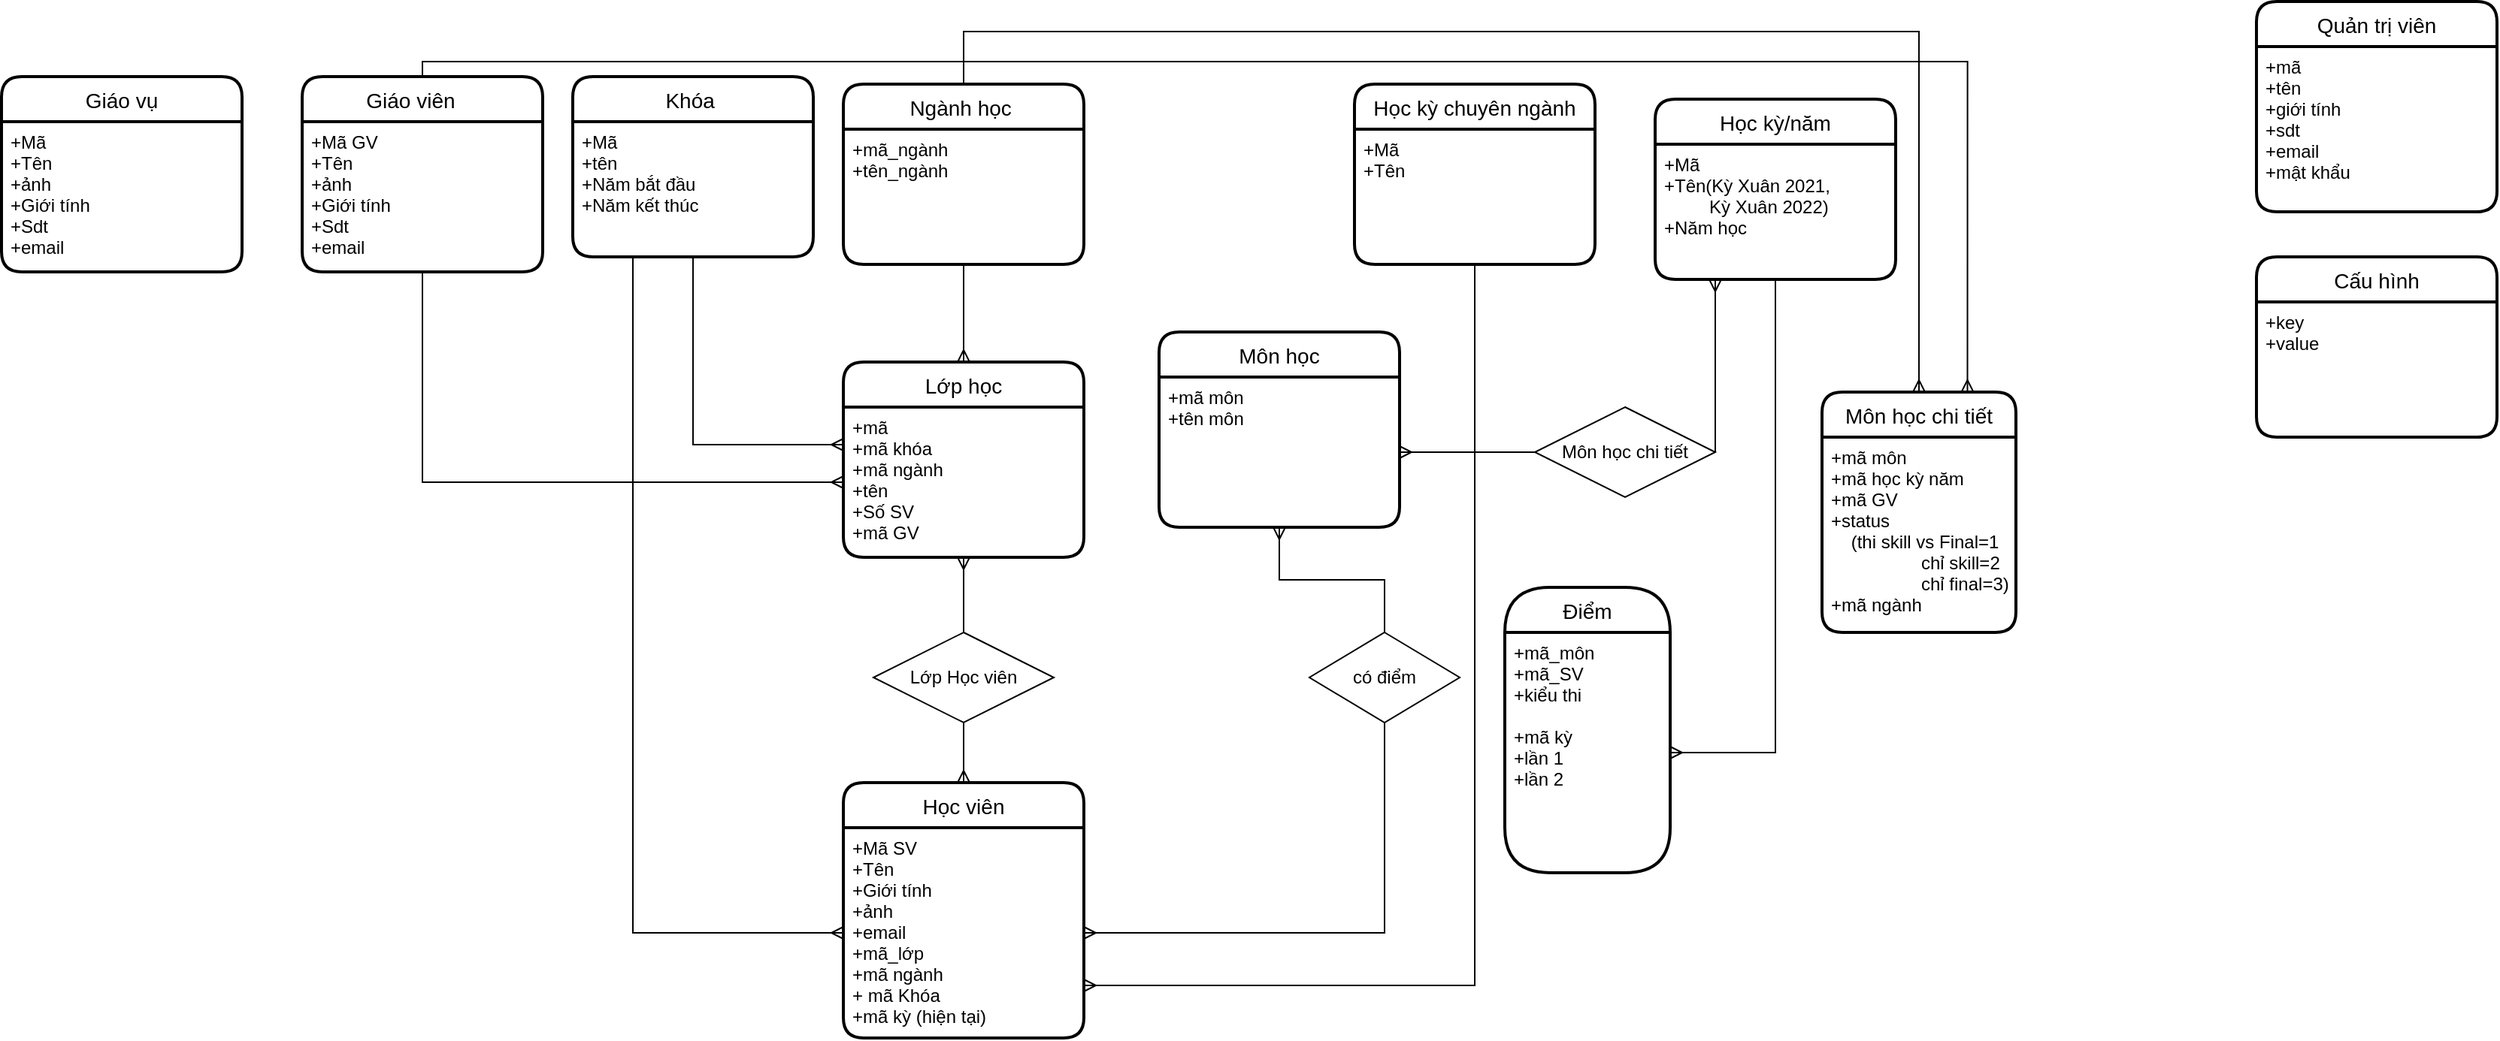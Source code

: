 <mxfile version="18.0.5" type="device" pages="2"><diagram id="BHRlq9lQyB9zRH_3aqh-" name="Page-1"><mxGraphModel dx="964" dy="536" grid="1" gridSize="10" guides="1" tooltips="1" connect="1" arrows="1" fold="1" page="1" pageScale="1" pageWidth="850" pageHeight="1100" math="0" shadow="0"><root><mxCell id="0"/><mxCell id="1" parent="0"/><mxCell id="GWSyd2YqOLVpxITgxBCj-1" value="Quản trị viên" style="swimlane;childLayout=stackLayout;horizontal=1;startSize=30;horizontalStack=0;rounded=1;fontSize=14;fontStyle=0;strokeWidth=2;resizeParent=0;resizeLast=1;shadow=0;dashed=0;align=center;" parent="1" vertex="1"><mxGeometry x="1530" y="40" width="160" height="140" as="geometry"/></mxCell><mxCell id="GWSyd2YqOLVpxITgxBCj-2" value="+mã&#10;+tên&#10;+giới tính&#10;+sdt&#10;+email&#10;+mật khẩu " style="align=left;strokeColor=none;fillColor=none;spacingLeft=4;fontSize=12;verticalAlign=top;resizable=0;rotatable=0;part=1;" parent="GWSyd2YqOLVpxITgxBCj-1" vertex="1"><mxGeometry y="30" width="160" height="110" as="geometry"/></mxCell><mxCell id="GWSyd2YqOLVpxITgxBCj-3" value="Học viên" style="swimlane;childLayout=stackLayout;horizontal=1;startSize=30;horizontalStack=0;rounded=1;fontSize=14;fontStyle=0;strokeWidth=2;resizeParent=0;resizeLast=1;shadow=0;dashed=0;align=center;" parent="1" vertex="1"><mxGeometry x="590" y="560" width="160" height="170" as="geometry"/></mxCell><mxCell id="GWSyd2YqOLVpxITgxBCj-4" value="+Mã SV&#10;+Tên&#10;+Giới tính&#10;+ảnh&#10;+email&#10;+mã_lớp&#10;+mã ngành&#10;+ mã Khóa&#10;+mã kỳ (hiện tại)" style="align=left;strokeColor=none;fillColor=none;spacingLeft=4;fontSize=12;verticalAlign=top;resizable=0;rotatable=0;part=1;" parent="GWSyd2YqOLVpxITgxBCj-3" vertex="1"><mxGeometry y="30" width="160" height="140" as="geometry"/></mxCell><mxCell id="GWSyd2YqOLVpxITgxBCj-5" value="Cấu hình" style="swimlane;childLayout=stackLayout;horizontal=1;startSize=30;horizontalStack=0;rounded=1;fontSize=14;fontStyle=0;strokeWidth=2;resizeParent=0;resizeLast=1;shadow=0;dashed=0;align=center;" parent="1" vertex="1"><mxGeometry x="1530" y="210" width="160" height="120" as="geometry"/></mxCell><mxCell id="GWSyd2YqOLVpxITgxBCj-6" value="+key&#10;+value" style="align=left;strokeColor=none;fillColor=none;spacingLeft=4;fontSize=12;verticalAlign=top;resizable=0;rotatable=0;part=1;" parent="GWSyd2YqOLVpxITgxBCj-5" vertex="1"><mxGeometry y="30" width="160" height="90" as="geometry"/></mxCell><mxCell id="GWSyd2YqOLVpxITgxBCj-7" value="Lớp học" style="swimlane;childLayout=stackLayout;horizontal=1;startSize=30;horizontalStack=0;rounded=1;fontSize=14;fontStyle=0;strokeWidth=2;resizeParent=0;resizeLast=1;shadow=0;dashed=0;align=center;" parent="1" vertex="1"><mxGeometry x="590" y="280" width="160" height="130" as="geometry"/></mxCell><mxCell id="GWSyd2YqOLVpxITgxBCj-8" value="+mã&#10;+mã khóa&#10;+mã ngành&#10;+tên&#10;+Số SV&#10;+mã GV" style="align=left;strokeColor=none;fillColor=none;spacingLeft=4;fontSize=12;verticalAlign=top;resizable=0;rotatable=0;part=1;" parent="GWSyd2YqOLVpxITgxBCj-7" vertex="1"><mxGeometry y="30" width="160" height="100" as="geometry"/></mxCell><mxCell id="GWSyd2YqOLVpxITgxBCj-10" value="Môn học" style="swimlane;childLayout=stackLayout;horizontal=1;startSize=30;horizontalStack=0;rounded=1;fontSize=14;fontStyle=0;strokeWidth=2;resizeParent=0;resizeLast=1;shadow=0;dashed=0;align=center;" parent="1" vertex="1"><mxGeometry x="800" y="260" width="160" height="130" as="geometry"/></mxCell><mxCell id="GWSyd2YqOLVpxITgxBCj-11" value="+mã môn &#10;+tên môn&#10;&#10;&#10;&#10; " style="align=left;strokeColor=none;fillColor=none;spacingLeft=4;fontSize=12;verticalAlign=top;resizable=0;rotatable=0;part=1;" parent="GWSyd2YqOLVpxITgxBCj-10" vertex="1"><mxGeometry y="30" width="160" height="100" as="geometry"/></mxCell><mxCell id="GWSyd2YqOLVpxITgxBCj-12" value="Điểm" style="swimlane;childLayout=stackLayout;horizontal=1;startSize=30;horizontalStack=0;rounded=1;fontSize=14;fontStyle=0;strokeWidth=2;resizeParent=0;resizeLast=1;shadow=0;dashed=0;align=center;arcSize=50;" parent="1" vertex="1"><mxGeometry x="1030" y="430" width="110" height="190" as="geometry"/></mxCell><mxCell id="GWSyd2YqOLVpxITgxBCj-13" value="+mã_môn&#10;+mã_SV&#10;+kiểu thi&#10;&#10;+mã kỳ&#10;+lần 1&#10;+lần 2  &#10;" style="align=left;strokeColor=none;fillColor=none;spacingLeft=4;fontSize=12;verticalAlign=top;resizable=0;rotatable=0;part=1;" parent="GWSyd2YqOLVpxITgxBCj-12" vertex="1"><mxGeometry y="30" width="110" height="160" as="geometry"/></mxCell><mxCell id="GWSyd2YqOLVpxITgxBCj-16" value="Giáo viên    " style="swimlane;childLayout=stackLayout;horizontal=1;startSize=30;horizontalStack=0;rounded=1;fontSize=14;fontStyle=0;strokeWidth=2;resizeParent=0;resizeLast=1;shadow=0;dashed=0;align=center;" parent="1" vertex="1"><mxGeometry x="230" y="90" width="160" height="130" as="geometry"/></mxCell><mxCell id="GWSyd2YqOLVpxITgxBCj-17" value="+Mã GV&#10;+Tên&#10;+ảnh    &#10;+Giới tính&#10;+Sdt&#10;+email" style="align=left;strokeColor=none;fillColor=none;spacingLeft=4;fontSize=12;verticalAlign=top;resizable=0;rotatable=0;part=1;" parent="GWSyd2YqOLVpxITgxBCj-16" vertex="1"><mxGeometry y="30" width="160" height="100" as="geometry"/></mxCell><mxCell id="As0inwiZUNO2Wqzn2yUd-1" value="Ngành học " style="swimlane;childLayout=stackLayout;horizontal=1;startSize=30;horizontalStack=0;rounded=1;fontSize=14;fontStyle=0;strokeWidth=2;resizeParent=0;resizeLast=1;shadow=0;dashed=0;align=center;" parent="1" vertex="1"><mxGeometry x="590" y="95" width="160" height="120" as="geometry"/></mxCell><mxCell id="As0inwiZUNO2Wqzn2yUd-2" value="+mã_ngành&#10;+tên_ngành" style="align=left;strokeColor=none;fillColor=none;spacingLeft=4;fontSize=12;verticalAlign=top;resizable=0;rotatable=0;part=1;" parent="As0inwiZUNO2Wqzn2yUd-1" vertex="1"><mxGeometry y="30" width="160" height="90" as="geometry"/></mxCell><mxCell id="8SyAHFQkAuumiU2WXGUC-1" value="Học kỳ/năm" style="swimlane;childLayout=stackLayout;horizontal=1;startSize=30;horizontalStack=0;rounded=1;fontSize=14;fontStyle=0;strokeWidth=2;resizeParent=0;resizeLast=1;shadow=0;dashed=0;align=center;" parent="1" vertex="1"><mxGeometry x="1130" y="105" width="160" height="120" as="geometry"/></mxCell><mxCell id="8SyAHFQkAuumiU2WXGUC-2" value="+Mã&#10;+Tên(Kỳ Xuân 2021, &#10;          Kỳ Xuân 2022)&#10;+Năm học " style="align=left;strokeColor=none;fillColor=none;spacingLeft=4;fontSize=12;verticalAlign=top;resizable=0;rotatable=0;part=1;" parent="8SyAHFQkAuumiU2WXGUC-1" vertex="1"><mxGeometry y="30" width="160" height="90" as="geometry"/></mxCell><mxCell id="Zsi5KVs_UI_7GZ5l03Mt-1" value="Giáo vụ" style="swimlane;childLayout=stackLayout;horizontal=1;startSize=30;horizontalStack=0;rounded=1;fontSize=14;fontStyle=0;strokeWidth=2;resizeParent=0;resizeLast=1;shadow=0;dashed=0;align=center;" parent="1" vertex="1"><mxGeometry x="30" y="90" width="160" height="130" as="geometry"/></mxCell><mxCell id="Zsi5KVs_UI_7GZ5l03Mt-2" value="+Mã&#10;+Tên&#10;+ảnh    &#10;+Giới tính&#10;+Sdt&#10;+email" style="align=left;strokeColor=none;fillColor=none;spacingLeft=4;fontSize=12;verticalAlign=top;resizable=0;rotatable=0;part=1;" parent="Zsi5KVs_UI_7GZ5l03Mt-1" vertex="1"><mxGeometry y="30" width="160" height="100" as="geometry"/></mxCell><mxCell id="Zsi5KVs_UI_7GZ5l03Mt-3" value="Khóa " style="swimlane;childLayout=stackLayout;horizontal=1;startSize=30;horizontalStack=0;rounded=1;fontSize=14;fontStyle=0;strokeWidth=2;resizeParent=0;resizeLast=1;shadow=0;dashed=0;align=center;" parent="1" vertex="1"><mxGeometry x="410" y="90" width="160" height="120" as="geometry"/></mxCell><mxCell id="Zsi5KVs_UI_7GZ5l03Mt-4" value="+Mã&#10;+tên&#10;+Năm bắt đầu&#10;+Năm kết thúc" style="align=left;strokeColor=none;fillColor=none;spacingLeft=4;fontSize=12;verticalAlign=top;resizable=0;rotatable=0;part=1;" parent="Zsi5KVs_UI_7GZ5l03Mt-3" vertex="1"><mxGeometry y="30" width="160" height="90" as="geometry"/></mxCell><mxCell id="qFnhOeAhhviYLG02v7L_-3" value="" style="edgeStyle=orthogonalEdgeStyle;fontSize=12;html=1;endArrow=ERmany;startArrow=none;rounded=0;entryX=0.5;entryY=1;entryDx=0;entryDy=0;exitX=0.5;exitY=0;exitDx=0;exitDy=0;" parent="1" source="qFnhOeAhhviYLG02v7L_-2" target="GWSyd2YqOLVpxITgxBCj-11" edge="1"><mxGeometry width="100" height="100" relative="1" as="geometry"><mxPoint x="550" y="470" as="sourcePoint"/><mxPoint x="650" y="370" as="targetPoint"/></mxGeometry></mxCell><mxCell id="qFnhOeAhhviYLG02v7L_-4" style="edgeStyle=none;rounded=0;orthogonalLoop=1;jettySize=auto;html=1;exitX=1;exitY=1;exitDx=0;exitDy=0;" parent="1" source="qFnhOeAhhviYLG02v7L_-2" target="qFnhOeAhhviYLG02v7L_-2" edge="1"><mxGeometry relative="1" as="geometry"/></mxCell><mxCell id="qFnhOeAhhviYLG02v7L_-2" value="có điểm" style="shape=rhombus;perimeter=rhombusPerimeter;whiteSpace=wrap;html=1;align=center;" parent="1" vertex="1"><mxGeometry x="900" y="460" width="100" height="60" as="geometry"/></mxCell><mxCell id="qFnhOeAhhviYLG02v7L_-5" value="" style="edgeStyle=orthogonalEdgeStyle;fontSize=12;html=1;endArrow=none;startArrow=ERmany;rounded=0;entryX=0.5;entryY=1;entryDx=0;entryDy=0;exitX=1;exitY=0.5;exitDx=0;exitDy=0;" parent="1" source="GWSyd2YqOLVpxITgxBCj-4" target="qFnhOeAhhviYLG02v7L_-2" edge="1"><mxGeometry width="100" height="100" relative="1" as="geometry"><mxPoint x="800" y="670" as="sourcePoint"/><mxPoint x="1090" y="180" as="targetPoint"/></mxGeometry></mxCell><mxCell id="qFnhOeAhhviYLG02v7L_-8" value="" style="edgeStyle=orthogonalEdgeStyle;fontSize=12;html=1;endArrow=ERmany;rounded=0;entryX=0.75;entryY=0;entryDx=0;entryDy=0;exitX=0.5;exitY=0;exitDx=0;exitDy=0;" parent="1" source="GWSyd2YqOLVpxITgxBCj-16" target="dlkMBU8t3X-sby5qNL1Q-10" edge="1"><mxGeometry width="100" height="100" relative="1" as="geometry"><mxPoint x="580" y="420" as="sourcePoint"/><mxPoint x="680" y="320" as="targetPoint"/></mxGeometry></mxCell><mxCell id="qFnhOeAhhviYLG02v7L_-9" value="" style="edgeStyle=orthogonalEdgeStyle;fontSize=12;html=1;endArrow=ERmany;rounded=0;entryX=0;entryY=0.5;entryDx=0;entryDy=0;exitX=0.25;exitY=1;exitDx=0;exitDy=0;" parent="1" source="Zsi5KVs_UI_7GZ5l03Mt-4" target="GWSyd2YqOLVpxITgxBCj-4" edge="1"><mxGeometry width="100" height="100" relative="1" as="geometry"><mxPoint x="320" y="100.0" as="sourcePoint"/><mxPoint x="1110" y="100.0" as="targetPoint"/><Array as="points"><mxPoint x="450" y="660"/></Array></mxGeometry></mxCell><mxCell id="qFnhOeAhhviYLG02v7L_-11" value="" style="fontSize=12;html=1;endArrow=ERmany;rounded=0;entryX=1;entryY=0.5;entryDx=0;entryDy=0;edgeStyle=orthogonalEdgeStyle;exitX=0.5;exitY=1;exitDx=0;exitDy=0;" parent="1" source="8SyAHFQkAuumiU2WXGUC-2" target="GWSyd2YqOLVpxITgxBCj-13" edge="1"><mxGeometry width="100" height="100" relative="1" as="geometry"><mxPoint x="1270" y="240" as="sourcePoint"/><mxPoint x="590" y="560" as="targetPoint"/></mxGeometry></mxCell><mxCell id="JjEBjO5GqwL359YXGDjP-1" value="" style="edgeStyle=orthogonalEdgeStyle;fontSize=12;html=1;endArrow=ERmany;rounded=0;exitX=0.5;exitY=0;exitDx=0;exitDy=0;entryX=0.5;entryY=0;entryDx=0;entryDy=0;" parent="1" source="As0inwiZUNO2Wqzn2yUd-1" target="dlkMBU8t3X-sby5qNL1Q-10" edge="1"><mxGeometry width="100" height="100" relative="1" as="geometry"><mxPoint x="770" y="260" as="sourcePoint"/><mxPoint x="870" y="160" as="targetPoint"/><Array as="points"><mxPoint x="670" y="60"/><mxPoint x="1306" y="60"/></Array></mxGeometry></mxCell><mxCell id="JjEBjO5GqwL359YXGDjP-3" value="" style="fontSize=12;html=1;endArrow=ERmany;startArrow=none;rounded=0;exitX=0.5;exitY=0;exitDx=0;exitDy=0;entryX=0.5;entryY=1;entryDx=0;entryDy=0;" parent="1" source="JjEBjO5GqwL359YXGDjP-4" target="GWSyd2YqOLVpxITgxBCj-8" edge="1"><mxGeometry width="100" height="100" relative="1" as="geometry"><mxPoint x="740" y="500" as="sourcePoint"/><mxPoint x="840" y="400" as="targetPoint"/></mxGeometry></mxCell><mxCell id="JjEBjO5GqwL359YXGDjP-4" value="Lớp Học viên" style="shape=rhombus;perimeter=rhombusPerimeter;whiteSpace=wrap;html=1;align=center;" parent="1" vertex="1"><mxGeometry x="610" y="460" width="120" height="60" as="geometry"/></mxCell><mxCell id="JjEBjO5GqwL359YXGDjP-5" value="" style="fontSize=12;html=1;endArrow=none;startArrow=ERmany;rounded=0;exitX=0.5;exitY=0;exitDx=0;exitDy=0;entryX=0.5;entryY=1;entryDx=0;entryDy=0;" parent="1" source="GWSyd2YqOLVpxITgxBCj-3" target="JjEBjO5GqwL359YXGDjP-4" edge="1"><mxGeometry width="100" height="100" relative="1" as="geometry"><mxPoint x="670.0" y="560" as="sourcePoint"/><mxPoint x="670.0" y="400" as="targetPoint"/></mxGeometry></mxCell><mxCell id="JjEBjO5GqwL359YXGDjP-6" value="" style="fontSize=12;html=1;endArrow=ERmany;rounded=0;entryX=0.5;entryY=0;entryDx=0;entryDy=0;exitX=0.5;exitY=1;exitDx=0;exitDy=0;" parent="1" source="As0inwiZUNO2Wqzn2yUd-2" target="GWSyd2YqOLVpxITgxBCj-7" edge="1"><mxGeometry width="100" height="100" relative="1" as="geometry"><mxPoint x="710" y="460" as="sourcePoint"/><mxPoint x="810" y="360" as="targetPoint"/></mxGeometry></mxCell><mxCell id="dlkMBU8t3X-sby5qNL1Q-1" value="Học kỳ chuyên ngành" style="swimlane;childLayout=stackLayout;horizontal=1;startSize=30;horizontalStack=0;rounded=1;fontSize=14;fontStyle=0;strokeWidth=2;resizeParent=0;resizeLast=1;shadow=0;dashed=0;align=center;" parent="1" vertex="1"><mxGeometry x="930" y="95" width="160" height="120" as="geometry"/></mxCell><mxCell id="dlkMBU8t3X-sby5qNL1Q-2" value="+Mã&#10;+Tên" style="align=left;strokeColor=none;fillColor=none;spacingLeft=4;fontSize=12;verticalAlign=top;resizable=0;rotatable=0;part=1;" parent="dlkMBU8t3X-sby5qNL1Q-1" vertex="1"><mxGeometry y="30" width="160" height="90" as="geometry"/></mxCell><mxCell id="dlkMBU8t3X-sby5qNL1Q-3" value="" style="edgeStyle=orthogonalEdgeStyle;fontSize=12;html=1;endArrow=ERmany;rounded=0;entryX=1;entryY=0.75;entryDx=0;entryDy=0;exitX=0.5;exitY=1;exitDx=0;exitDy=0;" parent="1" source="dlkMBU8t3X-sby5qNL1Q-2" target="GWSyd2YqOLVpxITgxBCj-4" edge="1"><mxGeometry width="100" height="100" relative="1" as="geometry"><mxPoint x="840" y="470" as="sourcePoint"/><mxPoint x="940" y="370" as="targetPoint"/></mxGeometry></mxCell><mxCell id="dlkMBU8t3X-sby5qNL1Q-4" value="" style="edgeStyle=orthogonalEdgeStyle;fontSize=12;html=1;endArrow=ERmany;rounded=0;entryX=0;entryY=0.5;entryDx=0;entryDy=0;exitX=0.5;exitY=1;exitDx=0;exitDy=0;" parent="1" source="GWSyd2YqOLVpxITgxBCj-17" target="GWSyd2YqOLVpxITgxBCj-8" edge="1"><mxGeometry width="100" height="100" relative="1" as="geometry"><mxPoint x="620" y="470" as="sourcePoint"/><mxPoint x="720" y="370" as="targetPoint"/></mxGeometry></mxCell><mxCell id="dlkMBU8t3X-sby5qNL1Q-6" value="" style="fontSize=12;html=1;endArrow=ERmany;startArrow=none;rounded=0;entryX=0.25;entryY=1;entryDx=0;entryDy=0;exitX=1;exitY=0.5;exitDx=0;exitDy=0;" parent="1" source="dlkMBU8t3X-sby5qNL1Q-7" target="8SyAHFQkAuumiU2WXGUC-2" edge="1"><mxGeometry width="100" height="100" relative="1" as="geometry"><mxPoint x="1130" y="370" as="sourcePoint"/><mxPoint x="1230" y="270" as="targetPoint"/></mxGeometry></mxCell><mxCell id="dlkMBU8t3X-sby5qNL1Q-7" value="Môn học chi tiết" style="shape=rhombus;perimeter=rhombusPerimeter;whiteSpace=wrap;html=1;align=center;" parent="1" vertex="1"><mxGeometry x="1050" y="310" width="120" height="60" as="geometry"/></mxCell><mxCell id="dlkMBU8t3X-sby5qNL1Q-8" value="" style="fontSize=12;html=1;endArrow=none;startArrow=ERmany;rounded=0;entryX=0;entryY=0.5;entryDx=0;entryDy=0;exitX=1;exitY=0.5;exitDx=0;exitDy=0;" parent="1" source="GWSyd2YqOLVpxITgxBCj-11" target="dlkMBU8t3X-sby5qNL1Q-7" edge="1"><mxGeometry width="100" height="100" relative="1" as="geometry"><mxPoint x="950" y="335" as="sourcePoint"/><mxPoint x="1155" y="225" as="targetPoint"/></mxGeometry></mxCell><mxCell id="dlkMBU8t3X-sby5qNL1Q-10" value="Môn học chi tiết" style="swimlane;childLayout=stackLayout;horizontal=1;startSize=30;horizontalStack=0;rounded=1;fontSize=14;fontStyle=0;strokeWidth=2;resizeParent=0;resizeLast=1;shadow=0;dashed=0;align=center;" parent="1" vertex="1"><mxGeometry x="1241" y="300" width="129" height="160" as="geometry"/></mxCell><mxCell id="dlkMBU8t3X-sby5qNL1Q-11" value="+mã môn &#10;+mã học kỳ năm&#10;+mã GV&#10;+status&#10;    (thi skill vs Final=1&#10;                  chỉ skill=2    &#10;                  chỉ final=3)&#10;+mã ngành" style="align=left;strokeColor=none;fillColor=none;spacingLeft=4;fontSize=12;verticalAlign=top;resizable=0;rotatable=0;part=1;" parent="dlkMBU8t3X-sby5qNL1Q-10" vertex="1"><mxGeometry y="30" width="129" height="130" as="geometry"/></mxCell><mxCell id="QjHWN7VXz-JGYbjBuaHn-1" value="" style="edgeStyle=orthogonalEdgeStyle;fontSize=12;html=1;endArrow=ERmany;rounded=0;exitX=0.5;exitY=1;exitDx=0;exitDy=0;entryX=0;entryY=0.25;entryDx=0;entryDy=0;" parent="1" source="Zsi5KVs_UI_7GZ5l03Mt-4" target="GWSyd2YqOLVpxITgxBCj-8" edge="1"><mxGeometry width="100" height="100" relative="1" as="geometry"><mxPoint x="730" y="360" as="sourcePoint"/><mxPoint x="830" y="260" as="targetPoint"/></mxGeometry></mxCell></root></mxGraphModel></diagram><diagram id="-JvDn_v2DTH-iRINagby" name="Page-2"><mxGraphModel dx="868" dy="482" grid="1" gridSize="10" guides="1" tooltips="1" connect="1" arrows="1" fold="1" page="1" pageScale="1" pageWidth="850" pageHeight="1100" math="0" shadow="0"><root><mxCell id="0"/><mxCell id="1" parent="0"/><mxCell id="-2U4WX4Wk1nsHqnLchYi-1" value="S" style="rounded=1;absoluteArcSize=1;html=1;arcSize=10;" parent="1" vertex="1"><mxGeometry x="100" y="60" width="710" height="400" as="geometry"/></mxCell><mxCell id="-2U4WX4Wk1nsHqnLchYi-2" value="" style="html=1;shape=mxgraph.er.anchor;whiteSpace=wrap;" parent="-2U4WX4Wk1nsHqnLchYi-1" vertex="1"><mxGeometry width="355" height="400" as="geometry"/></mxCell><mxCell id="-2U4WX4Wk1nsHqnLchYi-3" value="buổi học" style="rounded=1;absoluteArcSize=1;html=1;arcSize=10;whiteSpace=wrap;points=[];strokeColor=inherit;fillColor=inherit;" parent="-2U4WX4Wk1nsHqnLchYi-1" vertex="1"><mxGeometry x="355" y="20" width="319.5" height="360" as="geometry"/></mxCell><mxCell id="-2U4WX4Wk1nsHqnLchYi-4" value="Giáo viên    " style="swimlane;childLayout=stackLayout;horizontal=1;startSize=30;horizontalStack=0;rounded=1;fontSize=14;fontStyle=0;strokeWidth=2;resizeParent=0;resizeLast=1;shadow=0;dashed=0;align=center;" parent="-2U4WX4Wk1nsHqnLchYi-1" vertex="1"><mxGeometry x="97.5" y="135" width="160" height="130" as="geometry"/></mxCell><mxCell id="-2U4WX4Wk1nsHqnLchYi-5" value="+Mã GV&#10;+Tên&#10;+ảnh    &#10;+Giới tính&#10;+Sdt&#10;+email" style="align=left;strokeColor=none;fillColor=none;spacingLeft=4;fontSize=12;verticalAlign=top;resizable=0;rotatable=0;part=1;" parent="-2U4WX4Wk1nsHqnLchYi-4" vertex="1"><mxGeometry y="30" width="160" height="100" as="geometry"/></mxCell><mxCell id="-2U4WX4Wk1nsHqnLchYi-6" value="Môn học" style="swimlane;childLayout=stackLayout;horizontal=1;startSize=30;horizontalStack=0;rounded=1;fontSize=14;fontStyle=0;strokeWidth=2;resizeParent=0;resizeLast=1;shadow=0;dashed=0;align=center;" parent="-2U4WX4Wk1nsHqnLchYi-1" vertex="1"><mxGeometry x="434.75" y="40" width="160" height="130" as="geometry"/></mxCell><mxCell id="-2U4WX4Wk1nsHqnLchYi-7" value="+mã môn &#10;+tên môn&#10;&#10;&#10;&#10; " style="align=left;strokeColor=none;fillColor=none;spacingLeft=4;fontSize=12;verticalAlign=top;resizable=0;rotatable=0;part=1;" parent="-2U4WX4Wk1nsHqnLchYi-6" vertex="1"><mxGeometry y="30" width="160" height="100" as="geometry"/></mxCell><mxCell id="-2U4WX4Wk1nsHqnLchYi-8" value="Môn học" style="swimlane;childLayout=stackLayout;horizontal=1;startSize=30;horizontalStack=0;rounded=1;fontSize=14;fontStyle=0;strokeWidth=2;resizeParent=0;resizeLast=1;shadow=0;dashed=0;align=center;" parent="-2U4WX4Wk1nsHqnLchYi-1" vertex="1"><mxGeometry x="434.75" y="230" width="160" height="130" as="geometry"/></mxCell><mxCell id="-2U4WX4Wk1nsHqnLchYi-9" value="+mã môn &#10;+tên môn&#10;&#10;&#10;&#10; " style="align=left;strokeColor=none;fillColor=none;spacingLeft=4;fontSize=12;verticalAlign=top;resizable=0;rotatable=0;part=1;" parent="-2U4WX4Wk1nsHqnLchYi-8" vertex="1"><mxGeometry y="30" width="160" height="100" as="geometry"/></mxCell><mxCell id="-2U4WX4Wk1nsHqnLchYi-10" value="" style="edgeStyle=entityRelationEdgeStyle;fontSize=12;html=1;endArrow=ERmany;rounded=0;exitX=1;exitY=0.5;exitDx=0;exitDy=0;entryX=0.006;entryY=0.539;entryDx=0;entryDy=0;entryPerimeter=0;" parent="-2U4WX4Wk1nsHqnLchYi-1" source="-2U4WX4Wk1nsHqnLchYi-5" target="-2U4WX4Wk1nsHqnLchYi-3" edge="1"><mxGeometry width="100" height="100" relative="1" as="geometry"><mxPoint x="380" y="240" as="sourcePoint"/><mxPoint x="480" y="140" as="targetPoint"/></mxGeometry></mxCell><mxCell id="-2U4WX4Wk1nsHqnLchYi-11" value="Phân công dạy hoc&amp;nbsp;" style="text;html=1;align=center;verticalAlign=middle;resizable=0;points=[];autosize=1;strokeColor=none;fillColor=none;" parent="1" vertex="1"><mxGeometry x="395" y="30" width="120" height="20" as="geometry"/></mxCell></root></mxGraphModel></diagram></mxfile>